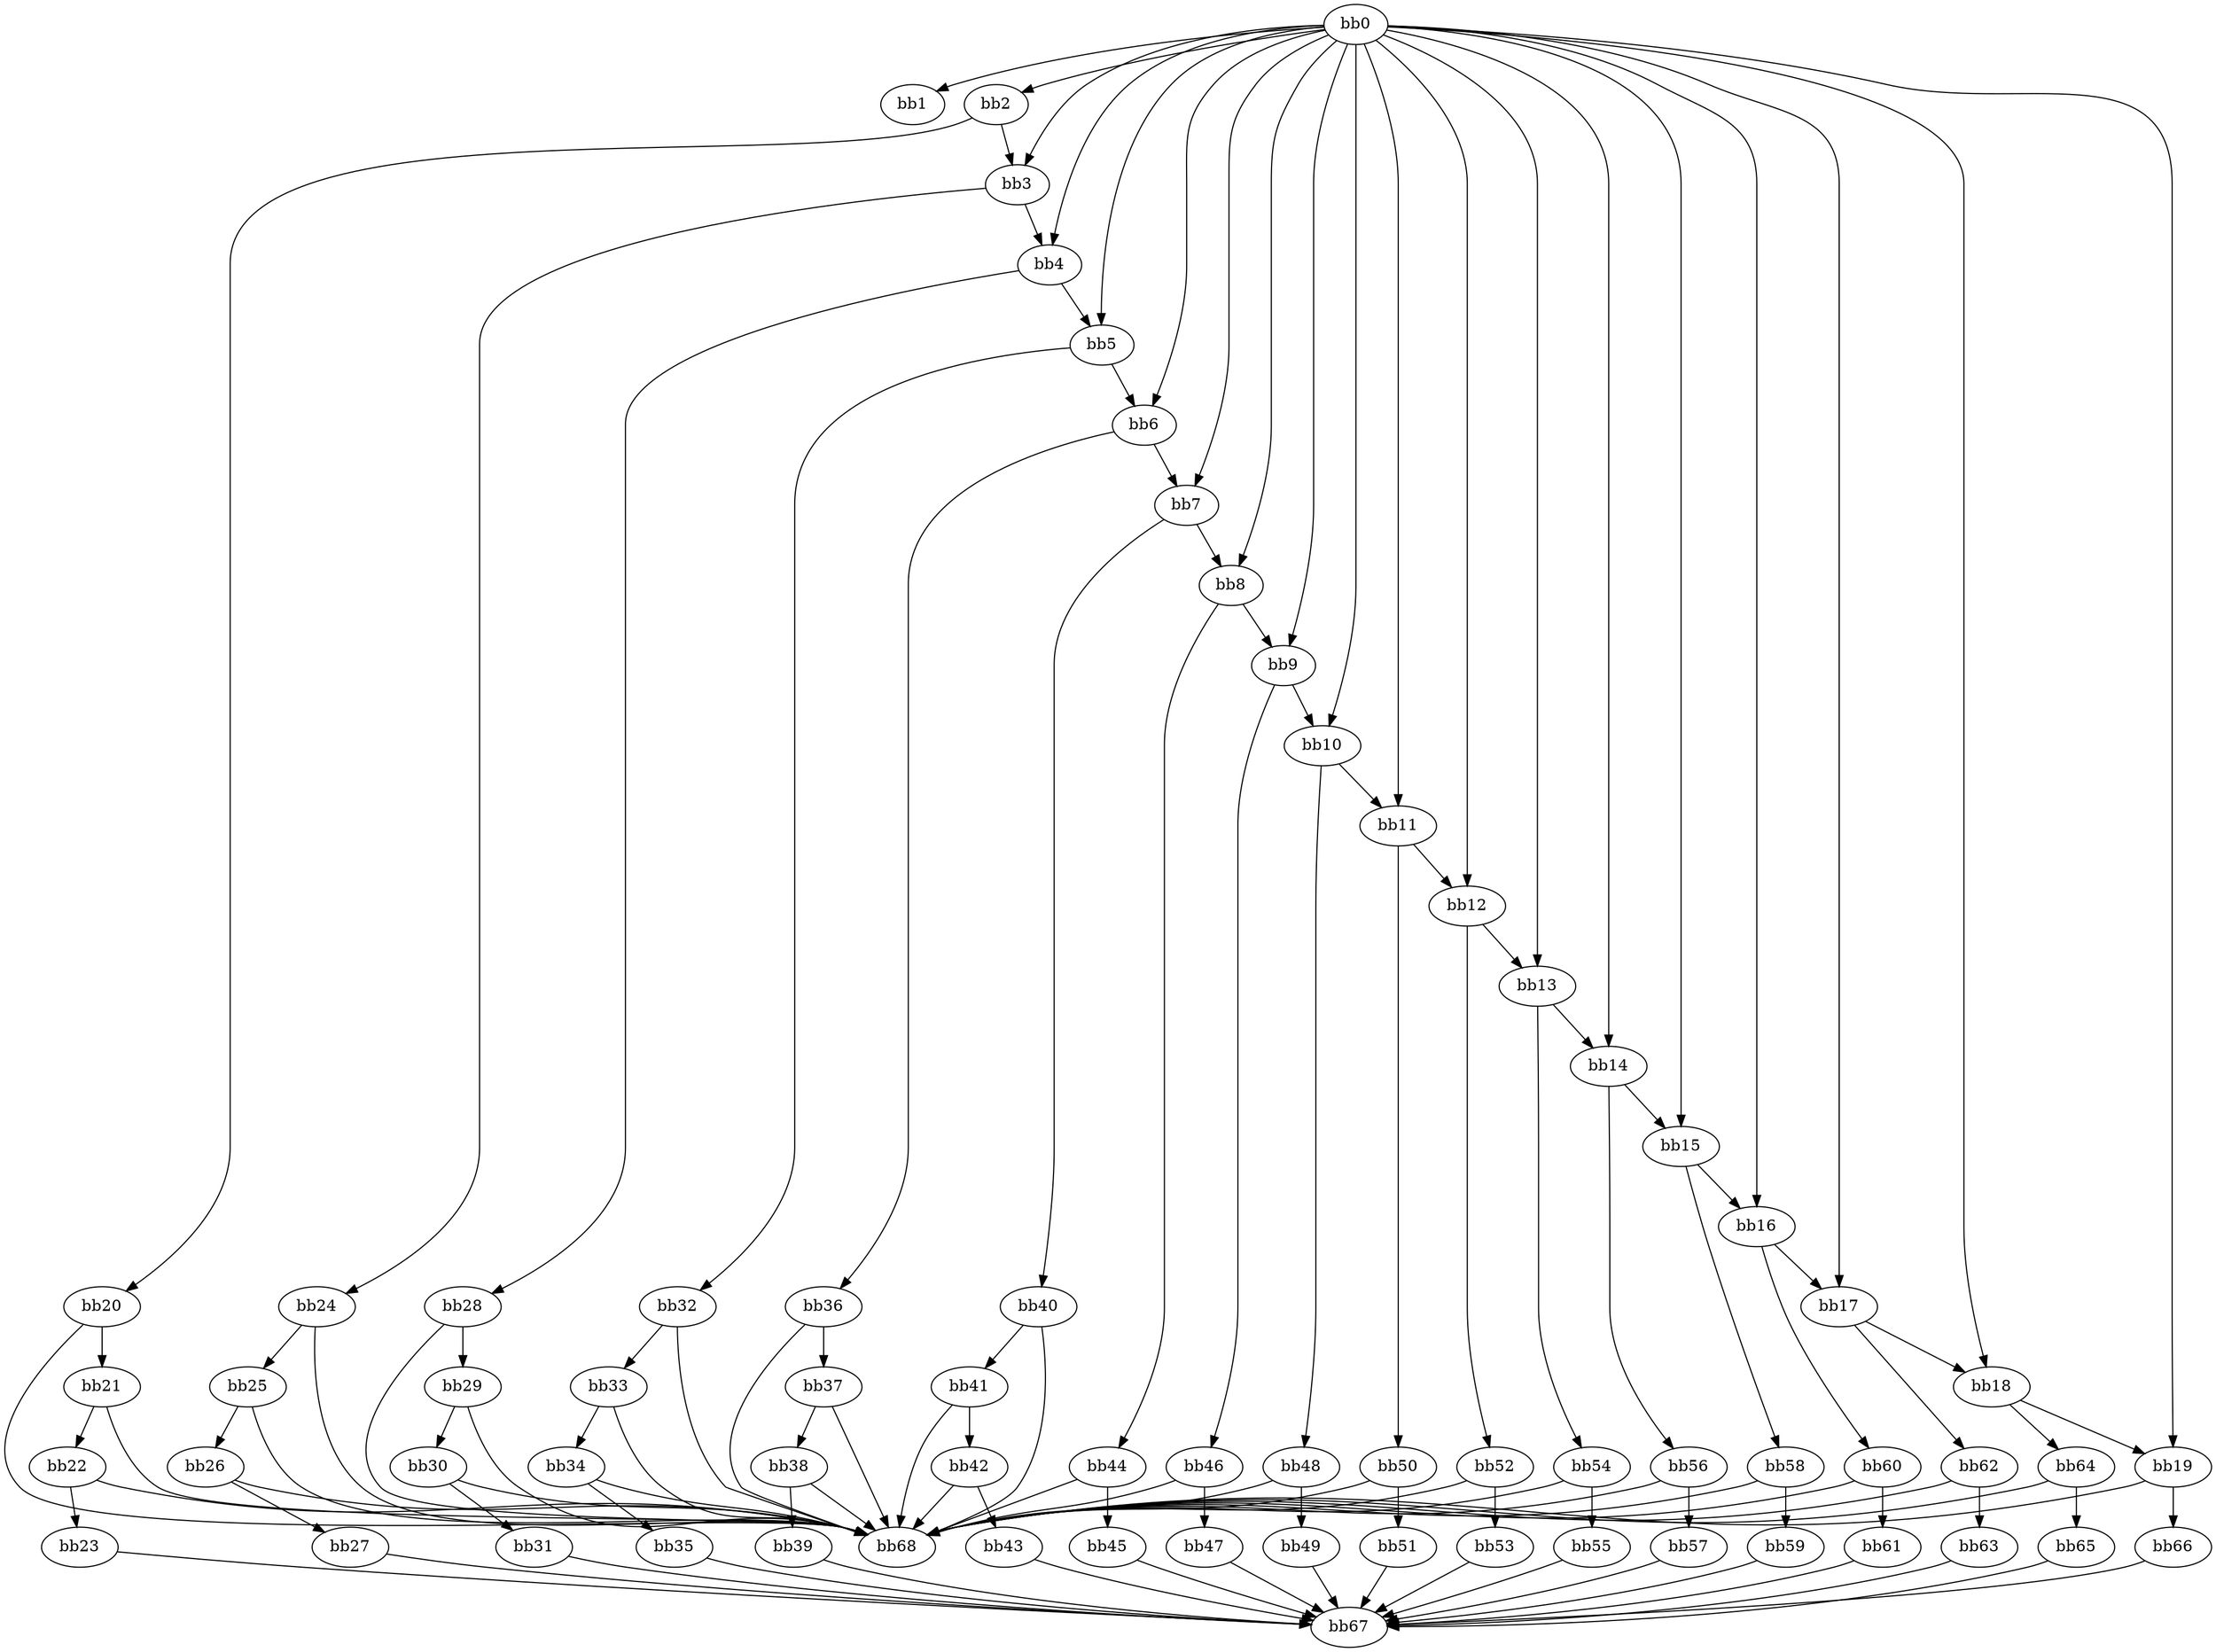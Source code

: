 digraph {
    0 [ label = "bb0\l" ]
    1 [ label = "bb1\l" ]
    2 [ label = "bb2\l" ]
    3 [ label = "bb3\l" ]
    4 [ label = "bb4\l" ]
    5 [ label = "bb5\l" ]
    6 [ label = "bb6\l" ]
    7 [ label = "bb7\l" ]
    8 [ label = "bb8\l" ]
    9 [ label = "bb9\l" ]
    10 [ label = "bb10\l" ]
    11 [ label = "bb11\l" ]
    12 [ label = "bb12\l" ]
    13 [ label = "bb13\l" ]
    14 [ label = "bb14\l" ]
    15 [ label = "bb15\l" ]
    16 [ label = "bb16\l" ]
    17 [ label = "bb17\l" ]
    18 [ label = "bb18\l" ]
    19 [ label = "bb19\l" ]
    20 [ label = "bb20\l" ]
    21 [ label = "bb21\l" ]
    22 [ label = "bb22\l" ]
    23 [ label = "bb23\l" ]
    24 [ label = "bb24\l" ]
    25 [ label = "bb25\l" ]
    26 [ label = "bb26\l" ]
    27 [ label = "bb27\l" ]
    28 [ label = "bb28\l" ]
    29 [ label = "bb29\l" ]
    30 [ label = "bb30\l" ]
    31 [ label = "bb31\l" ]
    32 [ label = "bb32\l" ]
    33 [ label = "bb33\l" ]
    34 [ label = "bb34\l" ]
    35 [ label = "bb35\l" ]
    36 [ label = "bb36\l" ]
    37 [ label = "bb37\l" ]
    38 [ label = "bb38\l" ]
    39 [ label = "bb39\l" ]
    40 [ label = "bb40\l" ]
    41 [ label = "bb41\l" ]
    42 [ label = "bb42\l" ]
    43 [ label = "bb43\l" ]
    44 [ label = "bb44\l" ]
    45 [ label = "bb45\l" ]
    46 [ label = "bb46\l" ]
    47 [ label = "bb47\l" ]
    48 [ label = "bb48\l" ]
    49 [ label = "bb49\l" ]
    50 [ label = "bb50\l" ]
    51 [ label = "bb51\l" ]
    52 [ label = "bb52\l" ]
    53 [ label = "bb53\l" ]
    54 [ label = "bb54\l" ]
    55 [ label = "bb55\l" ]
    56 [ label = "bb56\l" ]
    57 [ label = "bb57\l" ]
    58 [ label = "bb58\l" ]
    59 [ label = "bb59\l" ]
    60 [ label = "bb60\l" ]
    61 [ label = "bb61\l" ]
    62 [ label = "bb62\l" ]
    63 [ label = "bb63\l" ]
    64 [ label = "bb64\l" ]
    65 [ label = "bb65\l" ]
    66 [ label = "bb66\l" ]
    67 [ label = "bb67\l" ]
    68 [ label = "bb68\l" ]
    0 -> 1 [ ]
    0 -> 2 [ ]
    0 -> 3 [ ]
    0 -> 4 [ ]
    0 -> 5 [ ]
    0 -> 6 [ ]
    0 -> 7 [ ]
    0 -> 8 [ ]
    0 -> 9 [ ]
    0 -> 10 [ ]
    0 -> 11 [ ]
    0 -> 12 [ ]
    0 -> 13 [ ]
    0 -> 14 [ ]
    0 -> 15 [ ]
    0 -> 16 [ ]
    0 -> 17 [ ]
    0 -> 18 [ ]
    0 -> 19 [ ]
    2 -> 3 [ ]
    2 -> 20 [ ]
    3 -> 4 [ ]
    3 -> 24 [ ]
    4 -> 5 [ ]
    4 -> 28 [ ]
    5 -> 6 [ ]
    5 -> 32 [ ]
    6 -> 7 [ ]
    6 -> 36 [ ]
    7 -> 8 [ ]
    7 -> 40 [ ]
    8 -> 9 [ ]
    8 -> 44 [ ]
    9 -> 10 [ ]
    9 -> 46 [ ]
    10 -> 11 [ ]
    10 -> 48 [ ]
    11 -> 12 [ ]
    11 -> 50 [ ]
    12 -> 13 [ ]
    12 -> 52 [ ]
    13 -> 14 [ ]
    13 -> 54 [ ]
    14 -> 15 [ ]
    14 -> 56 [ ]
    15 -> 16 [ ]
    15 -> 58 [ ]
    16 -> 17 [ ]
    16 -> 60 [ ]
    17 -> 18 [ ]
    17 -> 62 [ ]
    18 -> 19 [ ]
    18 -> 64 [ ]
    19 -> 66 [ ]
    19 -> 68 [ ]
    20 -> 21 [ ]
    20 -> 68 [ ]
    21 -> 22 [ ]
    21 -> 68 [ ]
    22 -> 23 [ ]
    22 -> 68 [ ]
    23 -> 67 [ ]
    24 -> 25 [ ]
    24 -> 68 [ ]
    25 -> 26 [ ]
    25 -> 68 [ ]
    26 -> 27 [ ]
    26 -> 68 [ ]
    27 -> 67 [ ]
    28 -> 29 [ ]
    28 -> 68 [ ]
    29 -> 30 [ ]
    29 -> 68 [ ]
    30 -> 31 [ ]
    30 -> 68 [ ]
    31 -> 67 [ ]
    32 -> 33 [ ]
    32 -> 68 [ ]
    33 -> 34 [ ]
    33 -> 68 [ ]
    34 -> 35 [ ]
    34 -> 68 [ ]
    35 -> 67 [ ]
    36 -> 37 [ ]
    36 -> 68 [ ]
    37 -> 38 [ ]
    37 -> 68 [ ]
    38 -> 39 [ ]
    38 -> 68 [ ]
    39 -> 67 [ ]
    40 -> 41 [ ]
    40 -> 68 [ ]
    41 -> 42 [ ]
    41 -> 68 [ ]
    42 -> 43 [ ]
    42 -> 68 [ ]
    43 -> 67 [ ]
    44 -> 45 [ ]
    44 -> 68 [ ]
    45 -> 67 [ ]
    46 -> 47 [ ]
    46 -> 68 [ ]
    47 -> 67 [ ]
    48 -> 49 [ ]
    48 -> 68 [ ]
    49 -> 67 [ ]
    50 -> 51 [ ]
    50 -> 68 [ ]
    51 -> 67 [ ]
    52 -> 53 [ ]
    52 -> 68 [ ]
    53 -> 67 [ ]
    54 -> 55 [ ]
    54 -> 68 [ ]
    55 -> 67 [ ]
    56 -> 57 [ ]
    56 -> 68 [ ]
    57 -> 67 [ ]
    58 -> 59 [ ]
    58 -> 68 [ ]
    59 -> 67 [ ]
    60 -> 61 [ ]
    60 -> 68 [ ]
    61 -> 67 [ ]
    62 -> 63 [ ]
    62 -> 68 [ ]
    63 -> 67 [ ]
    64 -> 65 [ ]
    64 -> 68 [ ]
    65 -> 67 [ ]
    66 -> 67 [ ]
}

